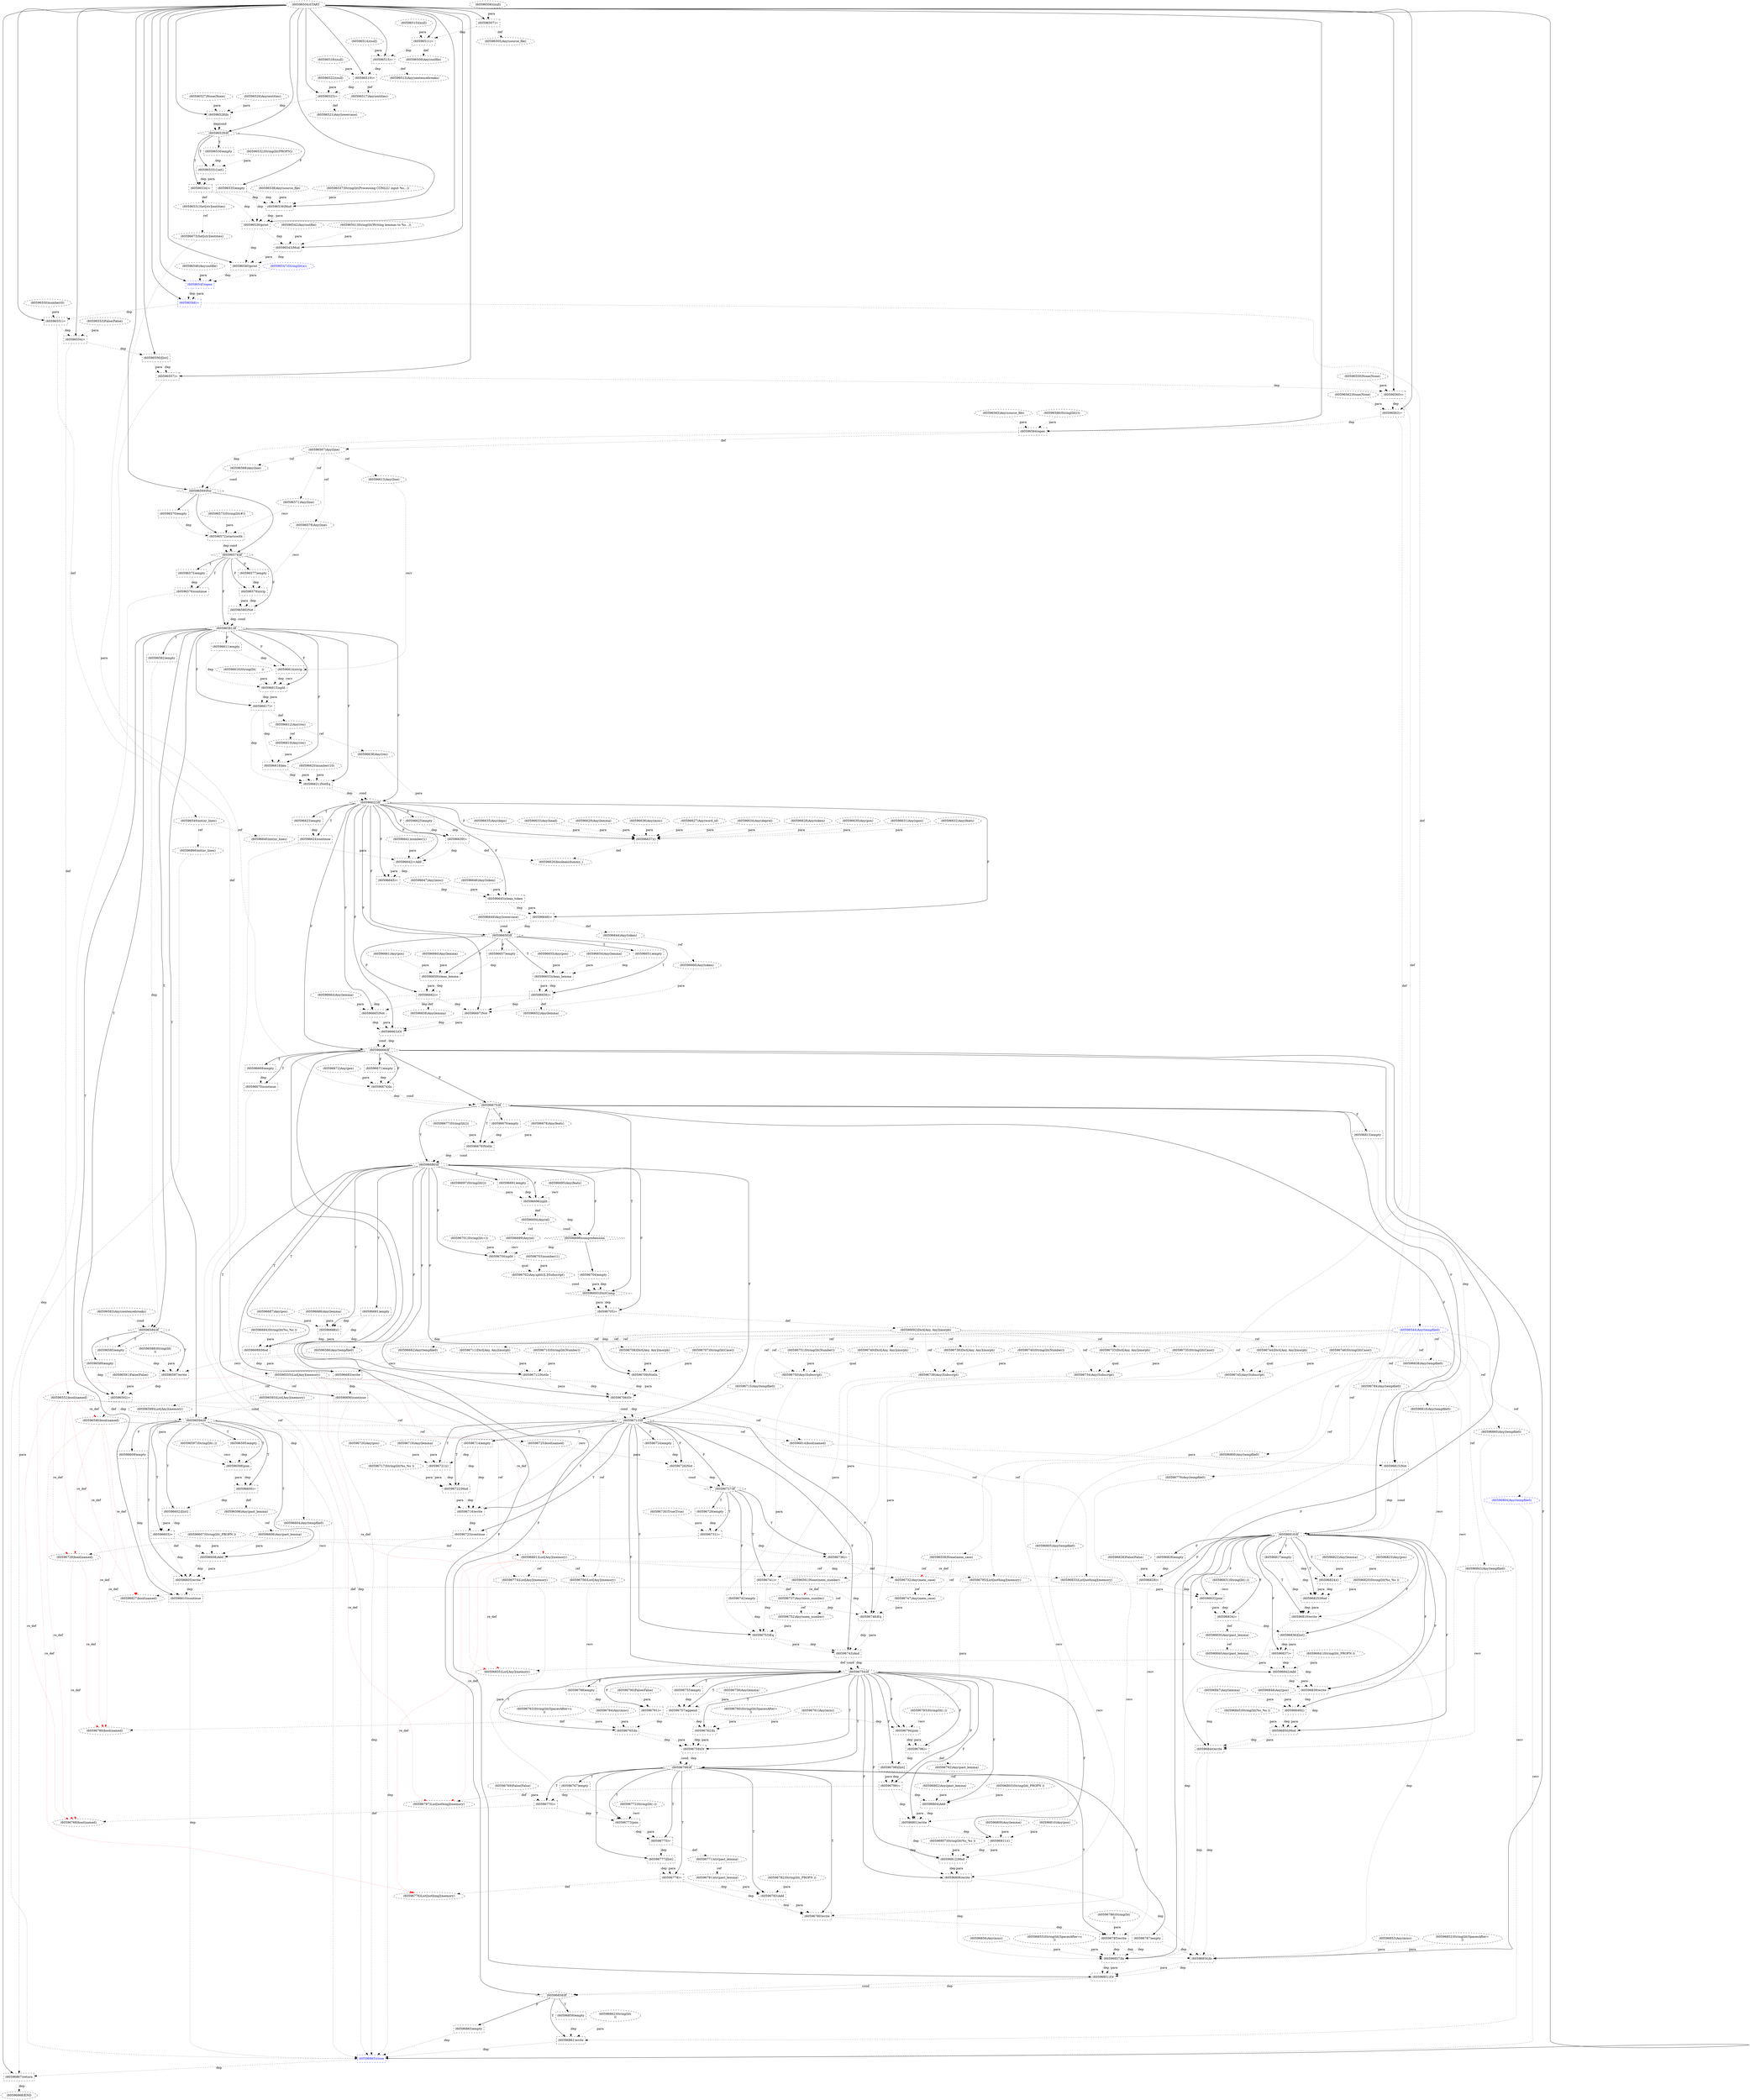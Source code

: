 digraph G {
1 [label="(60596548)=" shape=box style=dashed color=blue fontcolor=blue]
2 [label="(60596785)write" shape=box style=dashed]
3 [label="(60596795)List[nothing](memory)" shape=ellipse style=dashed]
4 [label="(60596504)START" style=dashed]
5 [label="(60596669)empty" shape=box style=dashed]
6 [label="(60596720)Any(pos)" shape=ellipse style=dashed]
7 [label="(60596518)(null)" shape=ellipse style=dashed]
8 [label="(60596664)Any(lemma)" shape=ellipse style=dashed]
9 [label="(60596538)Any(source_file)" shape=ellipse style=dashed]
10 [label="(60596542)Any(outfile)" shape=ellipse style=dashed]
11 [label="(60596811)()" shape=box style=dashed]
12 [label="(60596827)bool(named)" shape=ellipse style=dashed]
13 [label="(60596804)Add" shape=box style=dashed]
14 [label="(60596727)If" shape=diamond style=dashed]
15 [label="(60596722)Mod" shape=box style=dashed]
16 [label="(60596866)int(nr_lines)" shape=ellipse style=dashed]
17 [label="(60596612)Any(res)" shape=ellipse style=dashed]
18 [label="(60596784)Any(tempfile0)" shape=ellipse style=dashed]
19 [label="(60596599)List[Any](memory)" shape=ellipse style=dashed]
20 [label="(60596667)Not" shape=box style=dashed]
21 [label="(60596649)Any(lowercase)" shape=ellipse style=dashed]
22 [label="(60596750)Any(Subscript)" shape=ellipse style=dashed]
23 [label="(60596625)empty" shape=box style=dashed]
24 [label="(60596736)=" shape=box style=dashed]
25 [label="(60596626)boolean(dummy_)" shape=ellipse style=dashed]
26 [label="(60596655)Any(pos)" shape=ellipse style=dashed]
27 [label="(60596823)Any(pos)" shape=ellipse style=dashed]
28 [label="(60596867)return" shape=box style=dashed]
29 [label="(60596680)If" shape=diamond style=dashed]
30 [label="(60596555)List[Any](memory)" shape=ellipse style=dashed]
31 [label="(60596807)String(lit(%s_%s ))" shape=ellipse style=dashed]
32 [label="(60596743)And" shape=box style=dashed]
33 [label="(60596708)Dict[Any, Any](morph)" shape=ellipse style=dashed]
34 [label="(60596735)String(lit(Case))" shape=ellipse style=dashed]
35 [label="(60596809)Any(lemma)" shape=ellipse style=dashed]
36 [label="(60596510)(null)" shape=ellipse style=dashed]
37 [label="(60596565)Any(source_file)" shape=ellipse style=dashed]
38 [label="(60596758)Any(lemma)" shape=ellipse style=dashed]
39 [label="(60596567)Any(line)" shape=ellipse style=dashed]
40 [label="(60596551)=" shape=box style=dashed]
41 [label="(60596705)=" shape=box style=dashed]
42 [label="(60596790)False(False)" shape=ellipse style=dashed]
43 [label="(60596844)write" shape=box style=dashed]
44 [label="(60596644)Any(token)" shape=ellipse style=dashed]
45 [label="(60596686)Any(lemma)" shape=ellipse style=dashed]
46 [label="(60596762)In" shape=box style=dashed]
47 [label="(60596704)empty" shape=box style=dashed]
48 [label="(60596771)str(past_lemma)" shape=ellipse style=dashed]
49 [label="(60596547)String(lit(a))" shape=ellipse style=dashed color=blue fontcolor=blue]
50 [label="(60596868)END" style=dashed]
51 [label="(60596818)Any(tempfile0)" shape=ellipse style=dashed]
52 [label="(60596597)String(lit(::))" shape=ellipse style=dashed]
53 [label="(60596571)Any(line)" shape=ellipse style=dashed]
54 [label="(60596635)Any(deps)" shape=ellipse style=dashed]
55 [label="(60596760)String(lit(SpacesAfter=\n))" shape=ellipse style=dashed]
56 [label="(60596610)continue" shape=box style=dashed]
57 [label="(60596652)Any(lemma)" shape=ellipse style=dashed]
58 [label="(60596695)Any(feats)" shape=ellipse style=dashed]
59 [label="(60596603)=" shape=box style=dashed]
60 [label="(60596602)[list]" shape=box style=dashed]
61 [label="(60596657)empty" shape=box style=dashed]
62 [label="(60596794)join" shape=box style=dashed]
63 [label="(60596670)continue" shape=box style=dashed]
64 [label="(60596584)If" shape=diamond style=dashed]
65 [label="(60596763)String(lit(SpacesAfter=\s\n))" shape=ellipse style=dashed]
66 [label="(60596816)If" shape=diamond style=dashed]
67 [label="(60596764)Any(misc)" shape=ellipse style=dashed]
68 [label="(60596700)split" shape=box style=dashed]
69 [label="(60596589)empty" shape=box style=dashed]
70 [label="(60596678)Any(feats)" shape=ellipse style=dashed]
71 [label="(60596519)=" shape=box style=dashed]
72 [label="(60596653)clean_lemma" shape=box style=dashed]
73 [label="(60596675)If" shape=diamond style=dashed]
74 [label="(60596751)String(lit(Number))" shape=ellipse style=dashed]
75 [label="(60596822)Any(lemma)" shape=ellipse style=dashed]
76 [label="(60596801)write" shape=box style=dashed]
77 [label="(60596730)True(True)" shape=ellipse style=dashed]
78 [label="(60596746)String(lit(Case))" shape=ellipse style=dashed]
79 [label="(60596633)Any(head)" shape=ellipse style=dashed]
80 [label="(60596639)=" shape=box style=dashed]
81 [label="(60596716)write" shape=box style=dashed]
82 [label="(60596748)Eq" shape=box style=dashed]
83 [label="(60596778)=" shape=box style=dashed]
84 [label="(60596729)bool(named)" shape=ellipse style=dashed]
85 [label="(60596860)Any(tempfile0)" shape=ellipse style=dashed]
86 [label="(60596800)Any(tempfile0)" shape=ellipse style=dashed]
87 [label="(60596826)empty" shape=box style=dashed]
88 [label="(60596582)empty" shape=box style=dashed]
89 [label="(60596600)=" shape=box style=dashed]
90 [label="(60596713)If" shape=diamond style=dashed]
91 [label="(60596562)None(None)" shape=ellipse style=dashed]
92 [label="(60596622)If" shape=diamond style=dashed]
93 [label="(60596732)Any(mem_case)" shape=ellipse style=dashed]
94 [label="(60596776)List[nothing](memory)" shape=ellipse style=dashed]
95 [label="(60596753)Eq" shape=box style=dashed]
96 [label="(60596509)Any(outfile)" shape=ellipse style=dashed]
97 [label="(60596517)Any(entities)" shape=ellipse style=dashed]
98 [label="(60596543)Mod" shape=box style=dashed]
99 [label="(60596782)String(lit(_PROPN ))" shape=ellipse style=dashed]
100 [label="(60596616)String(lit(	))" shape=ellipse style=dashed]
101 [label="(60596857)In" shape=box style=dashed]
102 [label="(60596572)startswith" shape=box style=dashed]
103 [label="(60596701)String(lit(=))" shape=ellipse style=dashed]
104 [label="(60596851)Or" shape=box style=dashed]
105 [label="(60596840)Any(past_lemma)" shape=ellipse style=dashed]
106 [label="(60596533){set}" shape=box style=dashed]
107 [label="(60596621)NotEq" shape=box style=dashed]
108 [label="(60596550)number(0)" shape=ellipse style=dashed]
109 [label="(60596553)False(False)" shape=ellipse style=dashed]
110 [label="(60596638)Any(res)" shape=ellipse style=dashed]
111 [label="(60596752)Any(mem_number)" shape=ellipse style=dashed]
112 [label="(60596531)Set[str](entities)" shape=ellipse style=dashed]
113 [label="(60596527)None(None)" shape=ellipse style=dashed]
114 [label="(60596768)bool(named)" shape=ellipse style=dashed]
115 [label="(60596734)Any(Subscript)" shape=ellipse style=dashed]
116 [label="(60596842)Add" shape=box style=dashed]
117 [label="(60596624)continue" shape=box style=dashed]
118 [label="(60596791)=" shape=box style=dashed]
119 [label="(60596862)String(lit(
))" shape=ellipse style=dashed]
120 [label="(60596838)Any(tempfile0)" shape=ellipse style=dashed]
121 [label="(60596850)Mod" shape=box style=dashed]
122 [label="(60596777)[list]" shape=box style=dashed]
123 [label="(60596513)Any(sentencebreaks)" shape=ellipse style=dashed]
124 [label="(60596742)empty" shape=box style=dashed]
125 [label="(60596629)Any(lemma)" shape=ellipse style=dashed]
126 [label="(60596535)empty" shape=box style=dashed]
127 [label="(60596569)For" shape=diamond style=dashed]
128 [label="(60596698)comprehension" shape=diamond style=dashed]
129 [label="(60596645)clean_token" shape=box style=dashed]
130 [label="(60596711)Dict[Any, Any](morph)" shape=ellipse style=dashed]
131 [label="(60596636)Any(misc)" shape=ellipse style=dashed]
132 [label="(60596744)Dict[Any, Any](morph)" shape=ellipse style=dashed]
133 [label="(60596580)Not" shape=box style=dashed]
134 [label="(60596522)(null)" shape=ellipse style=dashed]
135 [label="(60596529)If" shape=diamond style=dashed]
136 [label="(60596506)(null)" shape=ellipse style=dashed]
137 [label="(60596588)String(lit(
))" shape=ellipse style=dashed]
138 [label="(60596767)empty" shape=box style=dashed]
139 [label="(60596566)String(lit(r))" shape=ellipse style=dashed]
140 [label="(60596802)Any(past_lemma)" shape=ellipse style=dashed]
141 [label="(60596575)empty" shape=box style=dashed]
142 [label="(60596559)None(None)" shape=ellipse style=dashed]
143 [label="(60596712)NotIn" shape=box style=dashed]
144 [label="(60596731)=" shape=box style=dashed]
145 [label="(60596614)strip" shape=box style=dashed]
146 [label="(60596721)()" shape=box style=dashed]
147 [label="(60596781)str(past_lemma)" shape=ellipse style=dashed]
148 [label="(60596775)=" shape=box style=dashed]
149 [label="(60596796)=" shape=box style=dashed]
150 [label="(60596836)[list]" shape=box style=dashed]
151 [label="(60596593)List[Any](memory)" shape=ellipse style=dashed]
152 [label="(60596865)close" shape=box style=dashed color=blue fontcolor=blue]
153 [label="(60596835)List[Any](memory)" shape=ellipse style=dashed]
154 [label="(60596733)Dict[Any, Any](morph)" shape=ellipse style=dashed]
155 [label="(60596526)Any(entities)" shape=ellipse style=dashed]
156 [label="(60596833)List[nothing](memory)" shape=ellipse style=dashed]
157 [label="(60596651)empty" shape=box style=dashed]
158 [label="(60596853)Any(misc)" shape=ellipse style=dashed]
159 [label="(60596792)Any(past_lemma)" shape=ellipse style=dashed]
160 [label="(60596793)String(lit(::))" shape=ellipse style=dashed]
161 [label="(60596707)String(lit(Case))" shape=ellipse style=dashed]
162 [label="(60596505)Any(source_file)" shape=ellipse style=dashed]
163 [label="(60596545)open" shape=box style=dashed color=blue fontcolor=blue]
164 [label="(60596688)()" shape=box style=dashed]
165 [label="(60596756)List[Any](memory)" shape=ellipse style=dashed]
166 [label="(60596641)number(1)" shape=ellipse style=dashed]
167 [label="(60596658)Any(lemma)" shape=ellipse style=dashed]
168 [label="(60596710)String(lit(Number))" shape=ellipse style=dashed]
169 [label="(60596852)String(lit(SpacesAfter=\n))" shape=ellipse style=dashed]
170 [label="(60596684)String(lit(%s_%s ))" shape=ellipse style=dashed]
171 [label="(60596849)()" shape=box style=dashed]
172 [label="(60596541)String(lit(Writing lemmas to %s...))" shape=ellipse style=dashed]
173 [label="(60596848)Any(pos)" shape=ellipse style=dashed]
174 [label="(60596637)()" shape=box style=dashed]
175 [label="(60596539)Mod" shape=box style=dashed]
176 [label="(60596615)split" shape=box style=dashed]
177 [label="(60596661)Any(pos)" shape=ellipse style=dashed]
178 [label="(60596789)bool(named)" shape=ellipse style=dashed]
179 [label="(60596530)empty" shape=box style=dashed]
180 [label="(60596514)(null)" shape=ellipse style=dashed]
181 [label="(60596611)empty" shape=box style=dashed]
182 [label="(60596627)Any(word_id)" shape=ellipse style=dashed]
183 [label="(60596787)empty" shape=box style=dashed]
184 [label="(60596574)If" shape=diamond style=dashed]
185 [label="(60596618)len" shape=box style=dashed]
186 [label="(60596779)Any(tempfile0)" shape=ellipse style=dashed]
187 [label="(60596847)Any(lemma)" shape=ellipse style=dashed]
188 [label="(60596532)String(lit(PROPN))" shape=ellipse style=dashed]
189 [label="(60596634)Any(deprel)" shape=ellipse style=dashed]
190 [label="(60596581)If" shape=diamond style=dashed]
191 [label="(60596556)[list]" shape=box style=dashed]
192 [label="(60596557)=" shape=box style=dashed]
193 [label="(60596845)String(lit(%s_%s ))" shape=ellipse style=dashed]
194 [label="(60596864)Any(tempfile0)" shape=ellipse style=dashed color=blue fontcolor=blue]
195 [label="(60596521)Any(lowercase)" shape=ellipse style=dashed]
196 [label="(60596579)strip" shape=box style=dashed]
197 [label="(60596728)empty" shape=box style=dashed]
198 [label="(60596739)Any(Subscript)" shape=ellipse style=dashed]
199 [label="(60596737)Any(mem_number)" shape=ellipse style=dashed]
200 [label="(60596773)join" shape=box style=dashed]
201 [label="(60596803)String(lit(_PROPN ))" shape=ellipse style=dashed]
202 [label="(60596780)write" shape=box style=dashed]
203 [label="(60596829)=" shape=box style=dashed]
204 [label="(60596544)Any(tempfile0)" shape=ellipse style=dashed color=blue fontcolor=blue]
205 [label="(60596619)Any(res)" shape=ellipse style=dashed]
206 [label="(60596673)Set[str](entities)" shape=ellipse style=dashed]
207 [label="(60596586)Any(tempfile0)" shape=ellipse style=dashed]
208 [label="(60596741)=" shape=box style=dashed]
209 [label="(60596812)Mod" shape=box style=dashed]
210 [label="(60596832)join" shape=box style=dashed]
211 [label="(60596507)=" shape=box style=dashed]
212 [label="(60596706)Or" shape=box style=dashed]
213 [label="(60596594)If" shape=diamond style=dashed]
214 [label="(60596607)String(lit(_PROPN ))" shape=ellipse style=dashed]
215 [label="(60596689)Mod" shape=box style=dashed]
216 [label="(60596769)False(False)" shape=ellipse style=dashed]
217 [label="(60596663)Or" shape=box style=dashed]
218 [label="(60596824)()" shape=box style=dashed]
219 [label="(60596815)Not" shape=box style=dashed]
220 [label="(60596590)bool(named)" shape=ellipse style=dashed]
221 [label="(60596534)=" shape=box style=dashed]
222 [label="(60596609)empty" shape=box style=dashed]
223 [label="(60596770)=" shape=box style=dashed]
224 [label="(60596719)Any(lemma)" shape=ellipse style=dashed]
225 [label="(60596724)empty" shape=box style=dashed]
226 [label="(60596642)=Add" shape=box style=dashed]
227 [label="(60596805)Any(tempfile0)" shape=ellipse style=dashed]
228 [label="(60596668)If" shape=diamond style=dashed]
229 [label="(60596839)write" shape=box style=dashed]
230 [label="(60596765)In" shape=box style=dashed]
231 [label="(60596608)Add" shape=box style=dashed]
232 [label="(60596648)=" shape=box style=dashed]
233 [label="(60596858)If" shape=diamond style=dashed]
234 [label="(60596640)int(nr_lines)" shape=ellipse style=dashed]
235 [label="(60596761)Any(misc)" shape=ellipse style=dashed]
236 [label="(60596854)In" shape=box style=dashed]
237 [label="(60596774)List[Any](memory)" shape=ellipse style=dashed]
238 [label="(60596620)number(10)" shape=ellipse style=dashed]
239 [label="(60596546)Any(outfile)" shape=ellipse style=dashed]
240 [label="(60596515)=" shape=box style=dashed]
241 [label="(60596568)Any(line)" shape=ellipse style=dashed]
242 [label="(60596647)Any(misc)" shape=ellipse style=dashed]
243 [label="(60596754)If" shape=diamond style=dashed]
244 [label="(60596606)Any(past_lemma)" shape=ellipse style=dashed]
245 [label="(60596563)=" shape=box style=dashed]
246 [label="(60596628)Any(token)" shape=ellipse style=dashed]
247 [label="(60596630)Any(pos)" shape=ellipse style=dashed]
248 [label="(60596660)Any(lemma)" shape=ellipse style=dashed]
249 [label="(60596834)=" shape=box style=dashed]
250 [label="(60596830)Any(past_lemma)" shape=ellipse style=dashed]
251 [label="(60596828)False(False)" shape=ellipse style=dashed]
252 [label="(60596554)=" shape=box style=dashed]
253 [label="(60596726)Not" shape=box style=dashed]
254 [label="(60596654)Any(lemma)" shape=ellipse style=dashed]
255 [label="(60596577)empty" shape=box style=dashed]
256 [label="(60596578)Any(line)" shape=ellipse style=dashed]
257 [label="(60596747)Any(mem_case)" shape=ellipse style=dashed]
258 [label="(60596694)Any(el)" shape=ellipse style=dashed]
259 [label="(60596814)bool(named)" shape=ellipse style=dashed]
260 [label="(60596650)If" shape=diamond style=dashed]
261 [label="(60596656)=" shape=box style=dashed]
262 [label="(60596702)Any.split()[.](Subscript)" shape=ellipse style=dashed]
263 [label="(60596837)=" shape=box style=dashed]
264 [label="(60596692)Dict[Any, Any](morph)" shape=ellipse style=dashed]
265 [label="(60596536)print" shape=box style=dashed]
266 [label="(60596659)clean_lemma" shape=box style=dashed]
267 [label="(60596671)empty" shape=box style=dashed]
268 [label="(60596596)Any(past_lemma)" shape=ellipse style=dashed]
269 [label="(60596697)String(lit(|))" shape=ellipse style=dashed]
270 [label="(60596717)String(lit(%s_%s ))" shape=ellipse style=dashed]
271 [label="(60596755)empty" shape=box style=dashed]
272 [label="(60596863)empty" shape=box style=dashed]
273 [label="(60596714)empty" shape=box style=dashed]
274 [label="(60596799)=" shape=box style=dashed]
275 [label="(60596798)[list]" shape=box style=dashed]
276 [label="(60596690)continue" shape=box style=dashed]
277 [label="(60596725)bool(named)" shape=ellipse style=dashed]
278 [label="(60596666)Any(token)" shape=ellipse style=dashed]
279 [label="(60596693)DictComp" shape=diamond style=dashed]
280 [label="(60596856)Any(misc)" shape=ellipse style=dashed]
281 [label="(60596696)split" shape=box style=dashed]
282 [label="(60596820)String(lit(%s_%s ))" shape=ellipse style=dashed]
283 [label="(60596576)continue" shape=box style=dashed]
284 [label="(60596591)False(False)" shape=ellipse style=dashed]
285 [label="(60596703)number(1)" shape=ellipse style=dashed]
286 [label="(60596806)write" shape=box style=dashed]
287 [label="(60596738)Dict[Any, Any](morph)" shape=ellipse style=dashed]
288 [label="(60596604)Any(tempfile0)" shape=ellipse style=dashed]
289 [label="(60596788)empty" shape=box style=dashed]
290 [label="(60596560)=" shape=box style=dashed]
291 [label="(60596585)empty" shape=box style=dashed]
292 [label="(60596646)Any(token)" shape=ellipse style=dashed]
293 [label="(60596677)String(lit(|))" shape=ellipse style=dashed]
294 [label="(60596558)None(mem_case)" shape=ellipse style=dashed]
295 [label="(60596561)None(mem_number)" shape=ellipse style=dashed]
296 [label="(60596672)Any(pos)" shape=ellipse style=dashed]
297 [label="(60596810)Any(pos)" shape=ellipse style=dashed]
298 [label="(60596587)write" shape=box style=dashed]
299 [label="(60596783)Add" shape=box style=dashed]
300 [label="(60596817)empty" shape=box style=dashed]
301 [label="(60596825)Mod" shape=box style=dashed]
302 [label="(60596841)String(lit(_PROPN ))" shape=ellipse style=dashed]
303 [label="(60596772)String(lit(::))" shape=ellipse style=dashed]
304 [label="(60596831)String(lit(::))" shape=ellipse style=dashed]
305 [label="(60596819)write" shape=box style=dashed]
306 [label="(60596674)In" shape=box style=dashed]
307 [label="(60596843)Any(tempfile0)" shape=ellipse style=dashed]
308 [label="(60596595)empty" shape=box style=dashed]
309 [label="(60596617)=" shape=box style=dashed]
310 [label="(60596643)=" shape=box style=dashed]
311 [label="(60596537)String(lit(Processing CONLLU input %s...))" shape=ellipse style=dashed]
312 [label="(60596601)List[Any](memory)" shape=ellipse style=dashed]
313 [label="(60596766)If" shape=diamond style=dashed]
314 [label="(60596797)List[nothing](memory)" shape=ellipse style=dashed]
315 [label="(60596631)Any(xpos)" shape=ellipse style=dashed]
316 [label="(60596681)empty" shape=box style=dashed]
317 [label="(60596552)bool(named)" shape=ellipse style=dashed]
318 [label="(60596592)=" shape=box style=dashed]
319 [label="(60596723)continue" shape=box style=dashed]
320 [label="(60596623)empty" shape=box style=dashed]
321 [label="(60596709)NotIn" shape=box style=dashed]
322 [label="(60596570)empty" shape=box style=dashed]
323 [label="(60596786)String(lit(
))" shape=ellipse style=dashed]
324 [label="(60596687)Any(pos)" shape=ellipse style=dashed]
325 [label="(60596759)Or" shape=box style=dashed]
326 [label="(60596855)String(lit(SpacesAfter=\s\n))" shape=ellipse style=dashed]
327 [label="(60596676)empty" shape=box style=dashed]
328 [label="(60596511)=" shape=box style=dashed]
329 [label="(60596528)Is" shape=box style=dashed]
330 [label="(60596740)String(lit(Number))" shape=ellipse style=dashed]
331 [label="(60596549)int(nr_lines)" shape=ellipse style=dashed]
332 [label="(60596605)write" shape=box style=dashed]
333 [label="(60596679)NotIn" shape=box style=dashed]
334 [label="(60596859)empty" shape=box style=dashed]
335 [label="(60596583)Any(sentencebreaks)" shape=ellipse style=dashed]
336 [label="(60596699)Any(el)" shape=ellipse style=dashed]
337 [label="(60596564)open" shape=box style=dashed]
338 [label="(60596573)String(lit(#))" shape=ellipse style=dashed]
339 [label="(60596540)print" shape=box style=dashed]
340 [label="(60596691)empty" shape=box style=dashed]
341 [label="(60596523)=" shape=box style=dashed]
342 [label="(60596813)empty" shape=box style=dashed]
343 [label="(60596749)Dict[Any, Any](morph)" shape=ellipse style=dashed]
344 [label="(60596632)Any(feats)" shape=ellipse style=dashed]
345 [label="(60596662)=" shape=box style=dashed]
346 [label="(60596665)Not" shape=box style=dashed]
347 [label="(60596683)write" shape=box style=dashed]
348 [label="(60596682)Any(tempfile0)" shape=ellipse style=dashed]
349 [label="(60596757)append" shape=box style=dashed]
350 [label="(60596745)Any(Subscript)" shape=ellipse style=dashed]
351 [label="(60596715)Any(tempfile0)" shape=ellipse style=dashed]
352 [label="(60596598)join" shape=box style=dashed]
353 [label="(60596613)Any(line)" shape=ellipse style=dashed]
354 [label="(60596861)write" shape=box style=dashed]
4 -> 1 [label="" style=solid];
163 -> 1 [label="dep" style=dotted];
163 -> 1 [label="para" style=dotted];
313 -> 2 [label="T"];
18 -> 2 [label="recv" style=dotted];
323 -> 2 [label="para" style=dotted];
202 -> 2 [label="dep" style=dotted];
312 -> 3 [label="ref" style=dotted];
30 -> 3 [label="ref" style=dotted];
228 -> 5 [label="T"];
243 -> 11 [label="F"];
35 -> 11 [label="para" style=dotted];
297 -> 11 [label="para" style=dotted];
76 -> 11 [label="dep" style=dotted];
203 -> 12 [label="def" style=dotted];
220 -> 12 [label="re_def" style=dotted color=red];
317 -> 12 [label="re_def" style=dotted color=red];
243 -> 13 [label="F"];
140 -> 13 [label="para" style=dotted];
201 -> 13 [label="para" style=dotted];
274 -> 13 [label="dep" style=dotted];
90 -> 14 [label="F"];
253 -> 14 [label="dep" style=dotted];
253 -> 14 [label="cond" style=dotted];
90 -> 15 [label="T"];
270 -> 15 [label="para" style=dotted];
146 -> 15 [label="dep" style=dotted];
146 -> 15 [label="para" style=dotted];
273 -> 15 [label="dep" style=dotted];
331 -> 16 [label="ref" style=dotted];
309 -> 17 [label="def" style=dotted];
204 -> 18 [label="ref" style=dotted];
30 -> 19 [label="ref" style=dotted];
92 -> 20 [label="F"];
278 -> 20 [label="para" style=dotted];
345 -> 20 [label="dep" style=dotted];
261 -> 20 [label="dep" style=dotted];
343 -> 22 [label="qual" style=dotted];
74 -> 22 [label="para" style=dotted];
264 -> 22 [label="ref" style=dotted];
92 -> 23 [label="F"];
14 -> 24 [label="T"];
115 -> 24 [label="para" style=dotted];
144 -> 24 [label="dep" style=dotted];
174 -> 25 [label="def" style=dotted];
80 -> 25 [label="def" style=dotted];
4 -> 28 [label="" style=solid];
16 -> 28 [label="para" style=dotted];
152 -> 28 [label="dep" style=dotted];
73 -> 29 [label="T"];
333 -> 29 [label="dep" style=dotted];
333 -> 29 [label="cond" style=dotted];
192 -> 30 [label="def" style=dotted];
90 -> 32 [label="F"];
82 -> 32 [label="dep" style=dotted];
82 -> 32 [label="para" style=dotted];
95 -> 32 [label="dep" style=dotted];
95 -> 32 [label="para" style=dotted];
264 -> 33 [label="ref" style=dotted];
337 -> 39 [label="def" style=dotted];
4 -> 40 [label="" style=solid];
108 -> 40 [label="para" style=dotted];
1 -> 40 [label="dep" style=dotted];
29 -> 41 [label="F"];
279 -> 41 [label="dep" style=dotted];
279 -> 41 [label="para" style=dotted];
66 -> 43 [label="F"];
307 -> 43 [label="recv" style=dotted];
121 -> 43 [label="dep" style=dotted];
121 -> 43 [label="para" style=dotted];
229 -> 43 [label="dep" style=dotted];
232 -> 44 [label="def" style=dotted];
243 -> 46 [label="T"];
55 -> 46 [label="para" style=dotted];
235 -> 46 [label="para" style=dotted];
349 -> 46 [label="dep" style=dotted];
128 -> 47 [label="" style=solid];
148 -> 48 [label="def" style=dotted];
28 -> 50 [label="dep" style=dotted];
204 -> 51 [label="ref" style=dotted];
39 -> 53 [label="ref" style=dotted];
190 -> 56 [label="T"];
222 -> 56 [label="dep" style=dotted];
332 -> 56 [label="dep" style=dotted];
261 -> 57 [label="def" style=dotted];
213 -> 59 [label="T"];
60 -> 59 [label="dep" style=dotted];
60 -> 59 [label="para" style=dotted];
213 -> 60 [label="T"];
89 -> 60 [label="dep" style=dotted];
260 -> 61 [label="F"];
243 -> 62 [label="F"];
160 -> 62 [label="recv" style=dotted];
3 -> 62 [label="para" style=dotted];
118 -> 62 [label="dep" style=dotted];
228 -> 63 [label="T"];
5 -> 63 [label="dep" style=dotted];
190 -> 64 [label="T"];
335 -> 64 [label="cond" style=dotted];
88 -> 64 [label="dep" style=dotted];
73 -> 66 [label="F"];
219 -> 66 [label="dep" style=dotted];
219 -> 66 [label="cond" style=dotted];
29 -> 68 [label="F"];
336 -> 68 [label="recv" style=dotted];
103 -> 68 [label="para" style=dotted];
128 -> 68 [label="dep" style=dotted];
64 -> 69 [label="F"];
4 -> 71 [label="" style=solid];
7 -> 71 [label="para" style=dotted];
240 -> 71 [label="dep" style=dotted];
260 -> 72 [label="T"];
254 -> 72 [label="para" style=dotted];
26 -> 72 [label="para" style=dotted];
157 -> 72 [label="dep" style=dotted];
228 -> 73 [label="F"];
306 -> 73 [label="dep" style=dotted];
306 -> 73 [label="cond" style=dotted];
243 -> 76 [label="F"];
86 -> 76 [label="recv" style=dotted];
13 -> 76 [label="dep" style=dotted];
13 -> 76 [label="para" style=dotted];
274 -> 76 [label="dep" style=dotted];
92 -> 80 [label="F"];
110 -> 80 [label="para" style=dotted];
23 -> 80 [label="dep" style=dotted];
90 -> 81 [label="T"];
351 -> 81 [label="recv" style=dotted];
15 -> 81 [label="dep" style=dotted];
15 -> 81 [label="para" style=dotted];
273 -> 81 [label="dep" style=dotted];
90 -> 82 [label="F"];
350 -> 82 [label="para" style=dotted];
257 -> 82 [label="para" style=dotted];
208 -> 82 [label="dep" style=dotted];
124 -> 82 [label="dep" style=dotted];
313 -> 83 [label="T"];
122 -> 83 [label="dep" style=dotted];
122 -> 83 [label="para" style=dotted];
144 -> 84 [label="def" style=dotted];
220 -> 84 [label="re_def" style=dotted color=red];
317 -> 84 [label="re_def" style=dotted color=red];
204 -> 85 [label="ref" style=dotted];
204 -> 86 [label="ref" style=dotted];
66 -> 87 [label="F"];
190 -> 88 [label="T"];
213 -> 89 [label="T"];
352 -> 89 [label="dep" style=dotted];
352 -> 89 [label="para" style=dotted];
29 -> 90 [label="F"];
212 -> 90 [label="dep" style=dotted];
212 -> 90 [label="cond" style=dotted];
190 -> 92 [label="F"];
107 -> 92 [label="dep" style=dotted];
107 -> 92 [label="cond" style=dotted];
24 -> 93 [label="def" style=dotted];
294 -> 93 [label="re_def" style=dotted color=red];
83 -> 94 [label="def" style=dotted];
312 -> 94 [label="re_def" style=dotted color=red];
30 -> 94 [label="re_def" style=dotted color=red];
90 -> 95 [label="F"];
22 -> 95 [label="para" style=dotted];
111 -> 95 [label="para" style=dotted];
208 -> 95 [label="dep" style=dotted];
124 -> 95 [label="dep" style=dotted];
328 -> 96 [label="def" style=dotted];
71 -> 97 [label="def" style=dotted];
4 -> 98 [label="" style=solid];
172 -> 98 [label="para" style=dotted];
10 -> 98 [label="para" style=dotted];
265 -> 98 [label="dep" style=dotted];
228 -> 101 [label="F"];
326 -> 101 [label="para" style=dotted];
280 -> 101 [label="para" style=dotted];
2 -> 101 [label="dep" style=dotted];
305 -> 101 [label="dep" style=dotted];
286 -> 101 [label="dep" style=dotted];
43 -> 101 [label="dep" style=dotted];
183 -> 101 [label="dep" style=dotted];
127 -> 102 [label="" style=solid];
53 -> 102 [label="recv" style=dotted];
338 -> 102 [label="para" style=dotted];
322 -> 102 [label="dep" style=dotted];
228 -> 104 [label="F"];
236 -> 104 [label="dep" style=dotted];
236 -> 104 [label="para" style=dotted];
101 -> 104 [label="dep" style=dotted];
101 -> 104 [label="para" style=dotted];
250 -> 105 [label="ref" style=dotted];
135 -> 106 [label="T"];
188 -> 106 [label="para" style=dotted];
179 -> 106 [label="dep" style=dotted];
190 -> 107 [label="F"];
185 -> 107 [label="dep" style=dotted];
185 -> 107 [label="para" style=dotted];
238 -> 107 [label="para" style=dotted];
309 -> 107 [label="dep" style=dotted];
17 -> 110 [label="ref" style=dotted];
199 -> 111 [label="ref" style=dotted];
295 -> 111 [label="ref" style=dotted];
221 -> 112 [label="def" style=dotted];
223 -> 114 [label="def" style=dotted];
84 -> 114 [label="re_def" style=dotted color=red];
220 -> 114 [label="re_def" style=dotted color=red];
317 -> 114 [label="re_def" style=dotted color=red];
154 -> 115 [label="qual" style=dotted];
34 -> 115 [label="para" style=dotted];
264 -> 115 [label="ref" style=dotted];
66 -> 116 [label="F"];
105 -> 116 [label="para" style=dotted];
302 -> 116 [label="para" style=dotted];
263 -> 116 [label="dep" style=dotted];
92 -> 117 [label="T"];
320 -> 117 [label="dep" style=dotted];
243 -> 118 [label="F"];
42 -> 118 [label="para" style=dotted];
289 -> 118 [label="dep" style=dotted];
204 -> 120 [label="ref" style=dotted];
66 -> 121 [label="F"];
193 -> 121 [label="para" style=dotted];
171 -> 121 [label="dep" style=dotted];
171 -> 121 [label="para" style=dotted];
229 -> 121 [label="dep" style=dotted];
313 -> 122 [label="T"];
148 -> 122 [label="dep" style=dotted];
240 -> 123 [label="def" style=dotted];
14 -> 124 [label="F"];
135 -> 126 [label="F"];
4 -> 127 [label="" style=solid];
337 -> 127 [label="dep" style=dotted];
241 -> 127 [label="cond" style=dotted];
29 -> 128 [label="F"];
281 -> 128 [label="dep" style=dotted];
258 -> 128 [label="cond" style=dotted];
92 -> 129 [label="F"];
292 -> 129 [label="para" style=dotted];
242 -> 129 [label="para" style=dotted];
310 -> 129 [label="dep" style=dotted];
264 -> 130 [label="ref" style=dotted];
264 -> 132 [label="ref" style=dotted];
184 -> 133 [label="F"];
196 -> 133 [label="dep" style=dotted];
196 -> 133 [label="para" style=dotted];
4 -> 135 [label="" style=solid];
329 -> 135 [label="dep" style=dotted];
329 -> 135 [label="cond" style=dotted];
313 -> 138 [label="T"];
159 -> 140 [label="ref" style=dotted];
184 -> 141 [label="T"];
29 -> 143 [label="F"];
168 -> 143 [label="para" style=dotted];
130 -> 143 [label="para" style=dotted];
41 -> 143 [label="dep" style=dotted];
14 -> 144 [label="T"];
77 -> 144 [label="para" style=dotted];
197 -> 144 [label="dep" style=dotted];
190 -> 145 [label="F"];
353 -> 145 [label="recv" style=dotted];
181 -> 145 [label="dep" style=dotted];
90 -> 146 [label="T"];
224 -> 146 [label="para" style=dotted];
6 -> 146 [label="para" style=dotted];
273 -> 146 [label="dep" style=dotted];
48 -> 147 [label="ref" style=dotted];
313 -> 148 [label="T"];
200 -> 148 [label="dep" style=dotted];
200 -> 148 [label="para" style=dotted];
243 -> 149 [label="F"];
62 -> 149 [label="dep" style=dotted];
62 -> 149 [label="para" style=dotted];
66 -> 150 [label="F"];
249 -> 150 [label="dep" style=dotted];
30 -> 151 [label="ref" style=dotted];
4 -> 152 [label="" style=solid];
194 -> 152 [label="recv" style=dotted];
283 -> 152 [label="dep" style=dotted];
319 -> 152 [label="dep" style=dotted];
63 -> 152 [label="dep" style=dotted];
272 -> 152 [label="dep" style=dotted];
117 -> 152 [label="dep" style=dotted];
276 -> 152 [label="dep" style=dotted];
354 -> 152 [label="dep" style=dotted];
56 -> 152 [label="dep" style=dotted];
263 -> 153 [label="def" style=dotted];
312 -> 153 [label="re_def" style=dotted color=red];
30 -> 153 [label="re_def" style=dotted color=red];
264 -> 154 [label="ref" style=dotted];
312 -> 156 [label="ref" style=dotted];
30 -> 156 [label="ref" style=dotted];
260 -> 157 [label="T"];
149 -> 159 [label="def" style=dotted];
211 -> 162 [label="def" style=dotted];
4 -> 163 [label="" style=solid];
239 -> 163 [label="para" style=dotted];
49 -> 163 [label="para" style=dotted];
339 -> 163 [label="dep" style=dotted];
29 -> 164 [label="T"];
45 -> 164 [label="para" style=dotted];
324 -> 164 [label="para" style=dotted];
316 -> 164 [label="dep" style=dotted];
312 -> 165 [label="ref" style=dotted];
30 -> 165 [label="ref" style=dotted];
345 -> 167 [label="def" style=dotted];
66 -> 171 [label="F"];
187 -> 171 [label="para" style=dotted];
173 -> 171 [label="para" style=dotted];
229 -> 171 [label="dep" style=dotted];
92 -> 174 [label="F"];
182 -> 174 [label="para" style=dotted];
246 -> 174 [label="para" style=dotted];
125 -> 174 [label="para" style=dotted];
247 -> 174 [label="para" style=dotted];
315 -> 174 [label="para" style=dotted];
344 -> 174 [label="para" style=dotted];
79 -> 174 [label="para" style=dotted];
189 -> 174 [label="para" style=dotted];
54 -> 174 [label="para" style=dotted];
131 -> 174 [label="para" style=dotted];
23 -> 174 [label="dep" style=dotted];
4 -> 175 [label="" style=solid];
311 -> 175 [label="para" style=dotted];
9 -> 175 [label="para" style=dotted];
126 -> 175 [label="dep" style=dotted];
221 -> 175 [label="dep" style=dotted];
190 -> 176 [label="F"];
145 -> 176 [label="dep" style=dotted];
145 -> 176 [label="recv" style=dotted];
100 -> 176 [label="para" style=dotted];
181 -> 176 [label="dep" style=dotted];
118 -> 178 [label="def" style=dotted];
84 -> 178 [label="re_def" style=dotted color=red];
220 -> 178 [label="re_def" style=dotted color=red];
317 -> 178 [label="re_def" style=dotted color=red];
135 -> 179 [label="T"];
190 -> 181 [label="F"];
313 -> 183 [label="F"];
127 -> 184 [label="" style=solid];
102 -> 184 [label="dep" style=dotted];
102 -> 184 [label="cond" style=dotted];
190 -> 185 [label="F"];
205 -> 185 [label="para" style=dotted];
309 -> 185 [label="dep" style=dotted];
204 -> 186 [label="ref" style=dotted];
184 -> 190 [label="F"];
133 -> 190 [label="dep" style=dotted];
133 -> 190 [label="cond" style=dotted];
4 -> 191 [label="" style=solid];
252 -> 191 [label="dep" style=dotted];
4 -> 192 [label="" style=solid];
191 -> 192 [label="dep" style=dotted];
191 -> 192 [label="para" style=dotted];
204 -> 194 [label="ref" style=dotted];
341 -> 195 [label="def" style=dotted];
184 -> 196 [label="F"];
256 -> 196 [label="recv" style=dotted];
255 -> 196 [label="dep" style=dotted];
14 -> 197 [label="T"];
287 -> 198 [label="qual" style=dotted];
330 -> 198 [label="para" style=dotted];
264 -> 198 [label="ref" style=dotted];
208 -> 199 [label="def" style=dotted];
295 -> 199 [label="re_def" style=dotted color=red];
313 -> 200 [label="T"];
303 -> 200 [label="recv" style=dotted];
237 -> 200 [label="para" style=dotted];
223 -> 200 [label="dep" style=dotted];
313 -> 202 [label="T"];
186 -> 202 [label="recv" style=dotted];
299 -> 202 [label="dep" style=dotted];
299 -> 202 [label="para" style=dotted];
83 -> 202 [label="dep" style=dotted];
66 -> 203 [label="F"];
251 -> 203 [label="para" style=dotted];
87 -> 203 [label="dep" style=dotted];
1 -> 204 [label="def" style=dotted];
17 -> 205 [label="ref" style=dotted];
112 -> 206 [label="ref" style=dotted];
204 -> 207 [label="ref" style=dotted];
14 -> 208 [label="T"];
198 -> 208 [label="para" style=dotted];
24 -> 208 [label="dep" style=dotted];
243 -> 209 [label="F"];
31 -> 209 [label="para" style=dotted];
11 -> 209 [label="dep" style=dotted];
11 -> 209 [label="para" style=dotted];
76 -> 209 [label="dep" style=dotted];
66 -> 210 [label="F"];
304 -> 210 [label="recv" style=dotted];
156 -> 210 [label="para" style=dotted];
203 -> 210 [label="dep" style=dotted];
4 -> 211 [label="" style=solid];
136 -> 211 [label="para" style=dotted];
29 -> 212 [label="F"];
321 -> 212 [label="dep" style=dotted];
321 -> 212 [label="para" style=dotted];
143 -> 212 [label="dep" style=dotted];
143 -> 212 [label="para" style=dotted];
190 -> 213 [label="T"];
151 -> 213 [label="cond" style=dotted];
318 -> 213 [label="dep" style=dotted];
29 -> 215 [label="T"];
170 -> 215 [label="para" style=dotted];
164 -> 215 [label="dep" style=dotted];
164 -> 215 [label="para" style=dotted];
316 -> 215 [label="dep" style=dotted];
92 -> 217 [label="F"];
346 -> 217 [label="dep" style=dotted];
346 -> 217 [label="para" style=dotted];
20 -> 217 [label="dep" style=dotted];
20 -> 217 [label="para" style=dotted];
66 -> 218 [label="T"];
75 -> 218 [label="para" style=dotted];
27 -> 218 [label="para" style=dotted];
300 -> 218 [label="dep" style=dotted];
73 -> 219 [label="F"];
259 -> 219 [label="para" style=dotted];
342 -> 219 [label="dep" style=dotted];
318 -> 220 [label="def" style=dotted];
317 -> 220 [label="re_def" style=dotted color=red];
135 -> 221 [label="T"];
106 -> 221 [label="dep" style=dotted];
106 -> 221 [label="para" style=dotted];
213 -> 222 [label="F"];
313 -> 223 [label="T"];
216 -> 223 [label="para" style=dotted];
138 -> 223 [label="dep" style=dotted];
90 -> 225 [label="F"];
92 -> 226 [label="F"];
234 -> 226 [label="para" style=dotted];
166 -> 226 [label="para" style=dotted];
80 -> 226 [label="dep" style=dotted];
204 -> 227 [label="ref" style=dotted];
92 -> 228 [label="F"];
217 -> 228 [label="dep" style=dotted];
217 -> 228 [label="cond" style=dotted];
66 -> 229 [label="F"];
120 -> 229 [label="recv" style=dotted];
116 -> 229 [label="dep" style=dotted];
116 -> 229 [label="para" style=dotted];
263 -> 229 [label="dep" style=dotted];
243 -> 230 [label="T"];
65 -> 230 [label="para" style=dotted];
67 -> 230 [label="para" style=dotted];
349 -> 230 [label="dep" style=dotted];
213 -> 231 [label="T"];
244 -> 231 [label="para" style=dotted];
214 -> 231 [label="para" style=dotted];
59 -> 231 [label="dep" style=dotted];
92 -> 232 [label="F"];
129 -> 232 [label="dep" style=dotted];
129 -> 232 [label="para" style=dotted];
228 -> 233 [label="F"];
104 -> 233 [label="dep" style=dotted];
104 -> 233 [label="cond" style=dotted];
331 -> 234 [label="ref" style=dotted];
228 -> 236 [label="F"];
169 -> 236 [label="para" style=dotted];
158 -> 236 [label="para" style=dotted];
2 -> 236 [label="dep" style=dotted];
305 -> 236 [label="dep" style=dotted];
286 -> 236 [label="dep" style=dotted];
43 -> 236 [label="dep" style=dotted];
183 -> 236 [label="dep" style=dotted];
312 -> 237 [label="ref" style=dotted];
30 -> 237 [label="ref" style=dotted];
4 -> 240 [label="" style=solid];
180 -> 240 [label="para" style=dotted];
328 -> 240 [label="dep" style=dotted];
39 -> 241 [label="ref" style=dotted];
90 -> 243 [label="F"];
32 -> 243 [label="dep" style=dotted];
32 -> 243 [label="cond" style=dotted];
268 -> 244 [label="ref" style=dotted];
4 -> 245 [label="" style=solid];
91 -> 245 [label="para" style=dotted];
290 -> 245 [label="dep" style=dotted];
66 -> 249 [label="F"];
210 -> 249 [label="dep" style=dotted];
210 -> 249 [label="para" style=dotted];
249 -> 250 [label="def" style=dotted];
4 -> 252 [label="" style=solid];
109 -> 252 [label="para" style=dotted];
40 -> 252 [label="dep" style=dotted];
90 -> 253 [label="F"];
277 -> 253 [label="para" style=dotted];
225 -> 253 [label="dep" style=dotted];
184 -> 255 [label="F"];
39 -> 256 [label="ref" style=dotted];
93 -> 257 [label="ref" style=dotted];
294 -> 257 [label="ref" style=dotted];
281 -> 258 [label="def" style=dotted];
220 -> 259 [label="ref" style=dotted];
317 -> 259 [label="ref" style=dotted];
92 -> 260 [label="F"];
21 -> 260 [label="cond" style=dotted];
232 -> 260 [label="dep" style=dotted];
260 -> 261 [label="T"];
72 -> 261 [label="dep" style=dotted];
72 -> 261 [label="para" style=dotted];
68 -> 262 [label="qual" style=dotted];
285 -> 262 [label="para" style=dotted];
66 -> 263 [label="F"];
150 -> 263 [label="dep" style=dotted];
150 -> 263 [label="para" style=dotted];
41 -> 264 [label="def" style=dotted];
4 -> 265 [label="" style=solid];
175 -> 265 [label="dep" style=dotted];
175 -> 265 [label="para" style=dotted];
126 -> 265 [label="dep" style=dotted];
221 -> 265 [label="dep" style=dotted];
260 -> 266 [label="F"];
248 -> 266 [label="para" style=dotted];
177 -> 266 [label="para" style=dotted];
61 -> 266 [label="dep" style=dotted];
228 -> 267 [label="F"];
89 -> 268 [label="def" style=dotted];
243 -> 271 [label="T"];
233 -> 272 [label="F"];
90 -> 273 [label="T"];
243 -> 274 [label="F"];
275 -> 274 [label="dep" style=dotted];
275 -> 274 [label="para" style=dotted];
243 -> 275 [label="F"];
149 -> 275 [label="dep" style=dotted];
29 -> 276 [label="T"];
347 -> 276 [label="dep" style=dotted];
220 -> 277 [label="ref" style=dotted];
317 -> 277 [label="ref" style=dotted];
44 -> 278 [label="ref" style=dotted];
73 -> 279 [label="T"];
262 -> 279 [label="cond" style=dotted];
47 -> 279 [label="dep" style=dotted];
47 -> 279 [label="para" style=dotted];
29 -> 281 [label="F"];
58 -> 281 [label="recv" style=dotted];
269 -> 281 [label="para" style=dotted];
340 -> 281 [label="dep" style=dotted];
184 -> 283 [label="T"];
141 -> 283 [label="dep" style=dotted];
243 -> 286 [label="F"];
227 -> 286 [label="recv" style=dotted];
209 -> 286 [label="dep" style=dotted];
209 -> 286 [label="para" style=dotted];
76 -> 286 [label="dep" style=dotted];
264 -> 287 [label="ref" style=dotted];
204 -> 288 [label="ref" style=dotted];
243 -> 289 [label="F"];
4 -> 290 [label="" style=solid];
142 -> 290 [label="para" style=dotted];
192 -> 290 [label="dep" style=dotted];
64 -> 291 [label="T"];
290 -> 294 [label="def" style=dotted];
245 -> 295 [label="def" style=dotted];
64 -> 298 [label="T"];
207 -> 298 [label="recv" style=dotted];
137 -> 298 [label="para" style=dotted];
291 -> 298 [label="dep" style=dotted];
313 -> 299 [label="T"];
147 -> 299 [label="para" style=dotted];
99 -> 299 [label="para" style=dotted];
83 -> 299 [label="dep" style=dotted];
66 -> 300 [label="T"];
66 -> 301 [label="T"];
282 -> 301 [label="para" style=dotted];
218 -> 301 [label="dep" style=dotted];
218 -> 301 [label="para" style=dotted];
300 -> 301 [label="dep" style=dotted];
66 -> 305 [label="T"];
51 -> 305 [label="recv" style=dotted];
301 -> 305 [label="dep" style=dotted];
301 -> 305 [label="para" style=dotted];
300 -> 305 [label="dep" style=dotted];
228 -> 306 [label="F"];
296 -> 306 [label="para" style=dotted];
206 -> 306 [label="para" style=dotted];
267 -> 306 [label="dep" style=dotted];
204 -> 307 [label="ref" style=dotted];
213 -> 308 [label="T"];
190 -> 309 [label="F"];
176 -> 309 [label="dep" style=dotted];
176 -> 309 [label="para" style=dotted];
92 -> 310 [label="F"];
226 -> 310 [label="dep" style=dotted];
226 -> 310 [label="para" style=dotted];
59 -> 312 [label="def" style=dotted];
30 -> 312 [label="re_def" style=dotted color=red];
243 -> 313 [label="T"];
325 -> 313 [label="dep" style=dotted];
325 -> 313 [label="cond" style=dotted];
274 -> 314 [label="def" style=dotted];
312 -> 314 [label="re_def" style=dotted color=red];
30 -> 314 [label="re_def" style=dotted color=red];
29 -> 316 [label="T"];
252 -> 317 [label="def" style=dotted];
190 -> 318 [label="T"];
284 -> 318 [label="para" style=dotted];
298 -> 318 [label="dep" style=dotted];
69 -> 318 [label="dep" style=dotted];
90 -> 319 [label="T"];
81 -> 319 [label="dep" style=dotted];
92 -> 320 [label="T"];
29 -> 321 [label="F"];
161 -> 321 [label="para" style=dotted];
33 -> 321 [label="para" style=dotted];
41 -> 321 [label="dep" style=dotted];
127 -> 322 [label="" style=solid];
243 -> 325 [label="T"];
46 -> 325 [label="dep" style=dotted];
46 -> 325 [label="para" style=dotted];
230 -> 325 [label="dep" style=dotted];
230 -> 325 [label="para" style=dotted];
73 -> 327 [label="T"];
4 -> 328 [label="" style=solid];
36 -> 328 [label="para" style=dotted];
211 -> 328 [label="dep" style=dotted];
4 -> 329 [label="" style=solid];
155 -> 329 [label="para" style=dotted];
113 -> 329 [label="para" style=dotted];
341 -> 329 [label="dep" style=dotted];
40 -> 331 [label="def" style=dotted];
213 -> 332 [label="T"];
288 -> 332 [label="recv" style=dotted];
231 -> 332 [label="dep" style=dotted];
231 -> 332 [label="para" style=dotted];
59 -> 332 [label="dep" style=dotted];
73 -> 333 [label="T"];
293 -> 333 [label="para" style=dotted];
70 -> 333 [label="para" style=dotted];
327 -> 333 [label="dep" style=dotted];
233 -> 334 [label="T"];
258 -> 336 [label="ref" style=dotted];
4 -> 337 [label="" style=solid];
37 -> 337 [label="para" style=dotted];
139 -> 337 [label="para" style=dotted];
245 -> 337 [label="dep" style=dotted];
4 -> 339 [label="" style=solid];
98 -> 339 [label="dep" style=dotted];
98 -> 339 [label="para" style=dotted];
265 -> 339 [label="dep" style=dotted];
29 -> 340 [label="F"];
4 -> 341 [label="" style=solid];
134 -> 341 [label="para" style=dotted];
71 -> 341 [label="dep" style=dotted];
73 -> 342 [label="F"];
264 -> 343 [label="ref" style=dotted];
260 -> 345 [label="F"];
266 -> 345 [label="dep" style=dotted];
266 -> 345 [label="para" style=dotted];
92 -> 346 [label="F"];
8 -> 346 [label="para" style=dotted];
345 -> 346 [label="dep" style=dotted];
261 -> 346 [label="dep" style=dotted];
29 -> 347 [label="T"];
348 -> 347 [label="recv" style=dotted];
215 -> 347 [label="dep" style=dotted];
215 -> 347 [label="para" style=dotted];
316 -> 347 [label="dep" style=dotted];
204 -> 348 [label="ref" style=dotted];
243 -> 349 [label="T"];
165 -> 349 [label="recv" style=dotted];
38 -> 349 [label="para" style=dotted];
271 -> 349 [label="dep" style=dotted];
132 -> 350 [label="qual" style=dotted];
78 -> 350 [label="para" style=dotted];
264 -> 350 [label="ref" style=dotted];
204 -> 351 [label="ref" style=dotted];
213 -> 352 [label="T"];
52 -> 352 [label="recv" style=dotted];
19 -> 352 [label="para" style=dotted];
308 -> 352 [label="dep" style=dotted];
39 -> 353 [label="ref" style=dotted];
233 -> 354 [label="T"];
85 -> 354 [label="recv" style=dotted];
119 -> 354 [label="para" style=dotted];
334 -> 354 [label="dep" style=dotted];
}